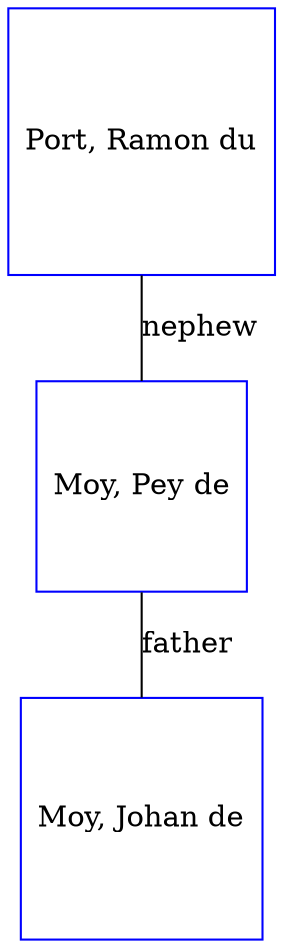digraph D {
    edge [dir=none];    node [shape=box];    "006683"   [label="Moy, Pey de", shape=box, regular=1, color="blue"] ;
"010411"   [label="Moy, Johan de", shape=box, regular=1, color="blue"] ;
"001361"   [label="Port, Ramon du", shape=box, regular=1, color="blue"] ;
006683->010411 [label="father",arrowsize=0.0]; 
001361->006683 [label="nephew", arrowsize=0.0]; 
}